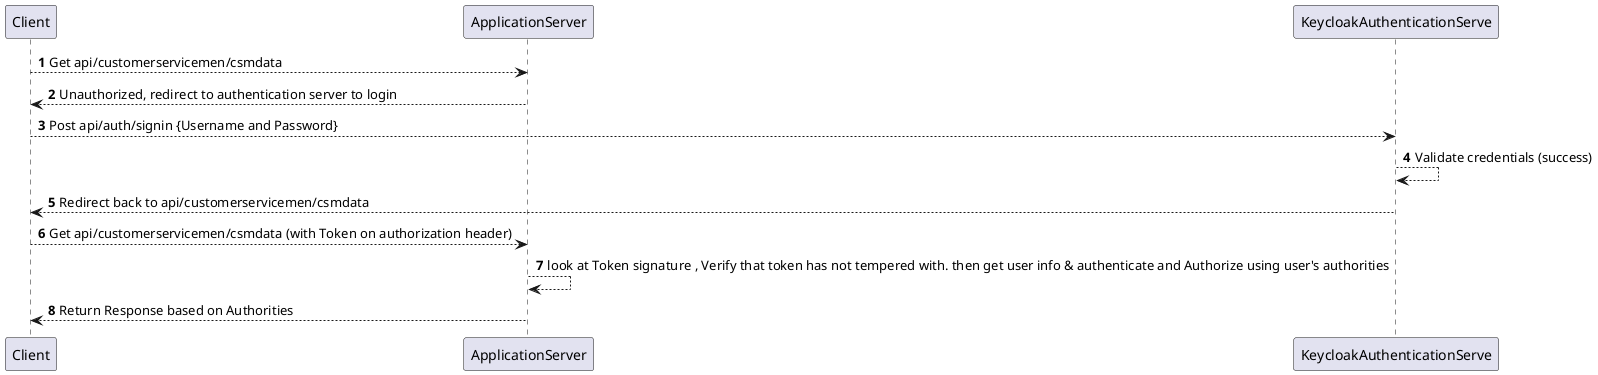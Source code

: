 @startuml

autonumber
Client --> ApplicationServer: Get api/customerservicemen/csmdata
ApplicationServer --> Client: Unauthorized, redirect to authentication server to login
Client --> KeycloakAuthenticationServe: Post api/auth/signin {Username and Password}
KeycloakAuthenticationServe --> KeycloakAuthenticationServe:  Validate credentials (success)
KeycloakAuthenticationServe --> Client: Redirect back to api/customerservicemen/csmdata
Client --> ApplicationServer: Get api/customerservicemen/csmdata (with Token on authorization header)
ApplicationServer --> ApplicationServer: look at Token signature , Verify that token has not tempered with. then get user info & authenticate and Authorize using user's authorities
ApplicationServer --> Client: Return Response based on Authorities
@enduml

1- An unauthenticated user performs a GET request to /resource
2- The application realizes that the user is unauthorized and redirects him to the SSO login form.
3- The user provides credentials via the login form and sends it to SSO
4- SSO checks the login and password provided
5- If the login and password are correct, the user is redirected back to the originally requested /resource
6- The authenticated user performs GET /resource again.
7- The application checks if the authorized user is assigned to the required role
8- The requested resource is sent back to the user